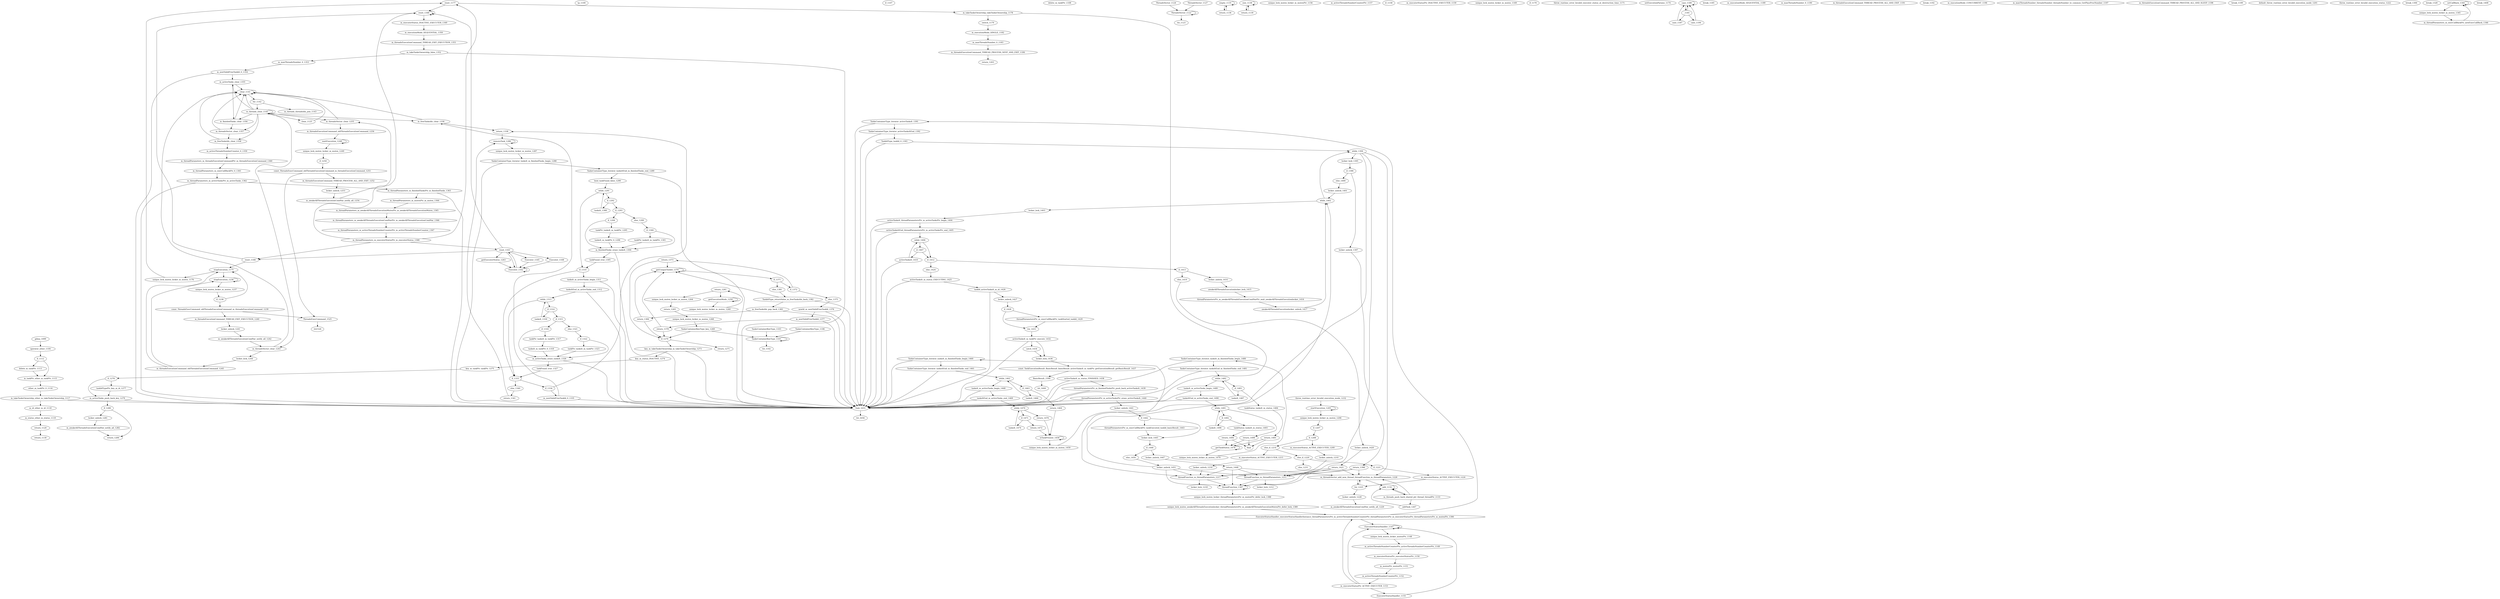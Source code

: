 strict digraph G {
gdma_1099;
tp_1100;
TasksContainerKeyType_1101;
TasksContainerKeyType_1103;
operator_other_1104;
TasksContainerKeyType_1106;
if_1107;
delete_m_taskPtr_1108;
if_1112;
delete_m_taskPtr_1113;
m_taskPtr_other_m_taskPtr_1115;
other_m_taskPtr_0_1116;
m_takeTasksOwnership_other_m_takeTasksOwnership_1117;
m_id_other_m_id_1118;
m_status_other_m_status_1119;
return_1120;
ThreadsVector_1122;
ThreadsVector_1124;
clear_1125;
ThreadsVector_1127;
return_1130;
add_1132;
m_threads_push_back_shared_ptr_thread_threadPtr_1133;
empty_1135;
return_1136;
size_1138;
return_1139;
clear_1141;
for_1142;
m_threads_threadsIdx_join_1143;
m_threads_clear_1145;
ExecuterStatusHandler_1147;
unique_lock_mutex_locker_mutexPtr_1148;
m_activeThreadsNumberCounterPtr_activeThreadsNumberCounterPtr_1149;
m_executerStatusPtr_executerStatusPtr_1150;
m_mutexPtr_mutexPtr_1151;
m_activeThreadsNumberCounterPtr_1152;
m_executerStatusPtr_ACTIVE_EXECUTER_1153;
ExecuterStatusHandler_1155;
unique_lock_mutex_locker_m_mutexPtr_1156;
m_activeThreadsNumberCounterPtr_1157;
if_1158;
m_executerStatusPtr_INACTIVE_EXECUTER_1159;
Executer_1162;
reset_1163;
Executer_1165;
reset_1166;
Executer_1168;
unique_lock_mutex_locker_m_mutex_1169;
if_1170;
throw_runtime_error_Invalid_executer_status_at_destruction_time_1171;
setExecutionParams_1174;
stopExecution_1175;
unique_lock_mutex_locker_m_mutex_1176;
reset_1177;
m_takeTasksOwnership_takeTasksOwnership_1178;
switch_1179;
case_1180;
m_executionMode_SINGLE_1182;
m_maxThreadsNumber_0_1183;
m_threadsExecutionCommand_THREAD_PROCESS_NEXT_AND_EXIT_1184;
break_1185;
case_1187;
m_executionMode_SEQUENTIAL_1189;
m_maxThreadsNumber_0_1190;
m_threadsExecutionCommand_THREAD_PROCESS_ALL_AND_EXIT_1191;
break_1192;
case_1194;
m_executionMode_CONCURRENT_1196;
m_maxThreadsNumber_threadsNumber_threadsNumber_te_common_GetPhysProcNumber_1197;
m_threadsExecutionCommand_THREAD_PROCESS_ALL_AND_SLEEP_1198;
break_1199;
default_throw_runtime_error_Invalid_execution_mode_1201;
return_1203;
startExecution_1205;
unique_lock_mutex_locker_m_mutex_1206;
if_1207;
if_1208;
m_executerStatus_ACTIVE_EXECUTER_1209;
locker_unlock_1210;
threadFunction_m_threadParameters_1211;
locker_lock_1212;
else_if_1214;
m_executerStatus_ACTIVE_EXECUTER_1215;
locker_unlock_1216;
threadFunction_m_threadParameters_1217;
locker_lock_1218;
else_if_1220;
if_1221;
throw_runtime_error_Invalid_execution_status_1222;
m_executerStatus_ACTIVE_EXECUTER_1224;
for_1225;
m_threadsVector_add_new_thread_threadFunction_m_threadParameters_1226;
locker_unlock_1228;
m_awakeAllThreadsExecutionCondVar_notify_all_1229;
else_1231;
throw_runtime_error_Invalid_execution_mode_1232;
stopExecution_1236;
unique_lock_mutex_locker_m_mutex_1237;
if_1238;
const_ThreadsExecCommand_oldThreadsExecutionCommand_m_threadsExecutionCommand_1239;
m_threadsExecutionCommand_THREAD_EXIT_EXECUTION_1240;
locker_unlock_1241;
m_awakeAllThreadsExecutionCondVar_notify_all_1242;
m_threadsVector_clear_1243;
locker_lock_1244;
m_threadsExecutionCommand_oldThreadsExecutionCommand_1245;
waitExecution_1248;
unique_lock_mutex_locker_m_mutex_1249;
if_1250;
const_ThreadsExecCommand_oldThreadsExecutionCommand_m_threadsExecutionCommand_1251;
m_threadsExecutionCommand_THREAD_PROCESS_ALL_AND_EXIT_1252;
locker_unlock_1253;
m_awakeAllThreadsExecutionCondVar_notify_all_1254;
m_threadsVector_clear_1255;
m_threadsExecutionCommand_oldThreadsExecutionCommand_1256;
getExecutionMode_1259;
unique_lock_mutex_locker_m_mutex_1260;
return_1261;
getExecuterStatus_1263;
unique_lock_mutex_locker_m_mutex_1264;
return_1265;
addTask_1267;
unique_lock_mutex_locker_m_mutex_1268;
TasksContainerKeyType_key_1269;
if_1270;
return_1271;
key_m_takeTasksOwnership_m_takeTasksOwnership_1273;
key_m_status_INACTIVE_1274;
key_m_taskPtr_taskPtr_1275;
if_1276;
taskIdTypePtr_key_m_id_1277;
m_activeTasks_push_back_key_1279;
if_1280;
locker_unlock_1281;
m_awakeAllThreadsExecutionCondVar_notify_all_1282;
return_1284;
removeTask_1286;
unique_lock_mutex_locker_m_mutex_1287;
TasksContainerType_iterator_tasksIt_m_finishedTasks_begin_1288;
TasksContainerType_iterator_tasksItEnd_m_finishedTasks_end_1289;
bool_taskFound_false_1290;
while_1291;
if_1292;
if_1293;
if_1294;
taskPtr_tasksIt_m_taskPtr_1295;
tasksIt_m_taskPtr_0_1296;
else_1299;
if_1300;
taskPtr_tasksIt_m_taskPtr_1301;
m_finishedTasks_erase_tasksIt_1304;
taskFound_true_1305;
break_1306;
tasksIt_1308;
if_1310;
tasksIt_m_activeTasks_begin_1311;
tasksItEnd_m_activeTasks_end_1312;
while_1313;
if_1314;
if_1315;
if_1316;
taskPtr_tasksIt_m_taskPtr_1317;
tasksIt_m_taskPtr_0_1318;
else_1321;
if_1322;
taskPtr_tasksIt_m_taskPtr_1323;
m_activeTasks_erase_tasksIt_1326;
taskFound_true_1327;
break_1328;
tasksIt_1330;
if_1333;
if_1334;
m_nextValidFreeTaskId_0_1335;
m_freeTasksIds_clear_1336;
return_1338;
else_1340;
return_1341;
setCallBack_1344;
unique_lock_mutex_locker_m_mutex_1345;
m_threadParameters_m_execCallBackPtr_newExecCallBack_1346;
reset_1348;
m_executerStatus_INACTIVE_EXECUTER_1349;
m_executionMode_SEQUENTIAL_1350;
m_threadsExecutionCommand_THREAD_EXIT_EXECUTION_1351;
m_takeTasksOwnership_false_1352;
m_maxThreadsNumber_0_1353;
m_nextValidFreeTaskId_0_1354;
m_activeTasks_clear_1355;
m_finishedTasks_clear_1356;
m_threadsVector_clear_1357;
m_freeTasksIds_clear_1358;
m_activeThreadsNumberCounter_0_1359;
m_threadParameters_m_threadsExecutionCommandPtr_m_threadsExecutionCommand_1360;
m_threadParameters_m_execCallBackPtr_0_1361;
m_threadParameters_m_activeTasksPtr_m_activeTasks_1362;
m_threadParameters_m_finishedTasksPtr_m_finishedTasks_1363;
m_threadParameters_m_mutexPtr_m_mutex_1364;
m_threadParameters_m_awakeAllThreadsExecutionMutexPtr_m_awakeAllThreadsExecutionMutex_1365;
m_threadParameters_m_awakeAllThreadsExecutionCondVarPtr_m_awakeAllThreadsExecutionCondVar_1366;
m_threadParameters_m_activeThreadsNumberCounterPtr_m_activeThreadsNumberCounter_1367;
m_threadParameters_m_executerStatusPtr_m_executerStatus_1368;
getUniqueTaskId_1370;
if_1371;
if_1372;
return_1373;
else_1375;
newId_m_nextValidFreeTaskId_1376;
m_nextValidFreeTaskId_1377;
return_1378;
else_1381;
TaskIdType_returnValue_m_freeTasksIds_back_1382;
m_freeTasksIds_pop_back_1383;
return_1384;
threadFunction_1387;
unique_lock_mutex_locker_threadParametersPtr_m_mutexPtr_defer_lock_1388;
unique_lock_mutex_awakeAllThreadsExecutionlocker_threadParametersPtr_m_awakeAllThreadsExecutionMutexPtr_defer_lock_1389;
ExecuterStatusHandler_executerStatusHandlerInstance_threadParametersPtr_m_activeThreadsNumberCounterPtr_threadParametersPtr_m_executerStatusPtr_threadParametersPtr_m_mutexPtr_1390;
TasksContainerType_iterator_activeTasksIt_1391;
TasksContainerType_iterator_activeTasksItEnd_1392;
TaskIdType_taskId_0_1393;
while_1394;
locker_lock_1395;
if_1396;
locker_unlock_1397;
return_1398;
else_1400;
locker_unlock_1401;
while_1402;
locker_lock_1403;
activeTasksIt_threadParametersPtr_m_activeTasksPtr_begin_1404;
activeTasksItEnd_threadParametersPtr_m_activeTasksPtr_end_1405;
while_1406;
if_1407;
break_1408;
activeTasksIt_1410;
if_1412;
if_1413;
locker_unlock_1414;
awakeAllThreadsExecutionlocker_lock_1415;
threadParametersPtr_m_awakeAllThreadsExecutionCondVarPtr_wait_awakeAllThreadsExecutionlocker_1416;
awakeAllThreadsExecutionlocker_unlock_1417;
else_1419;
locker_unlock_1420;
return_1421;
else_1424;
activeTasksIt_m_status_EXECUTING_1425;
taskId_activeTasksIt_m_id_1426;
locker_unlock_1427;
if_1428;
threadParametersPtr_m_execCallBackPtr_taskStarted_taskId_1429;
try_1431;
activeTasksIt_m_taskPtr_execute_1432;
catch_1434;
locker_lock_1436;
const_TaskExecutionResult_BasicResult_basicResult_activeTasksIt_m_taskPtr_getExecutionResult_getBasicResult_1437;
activeTasksIt_m_status_FINISHED_1438;
threadParametersPtr_m_finishedTasksPtr_push_back_activeTasksIt_1439;
threadParametersPtr_m_activeTasksPtr_erase_activeTasksIt_1440;
locker_unlock_1441;
if_1442;
threadParametersPtr_m_execCallBackPtr_taskExecuted_taskId_basicResult_1443;
locker_lock_1445;
if_1446;
locker_unlock_1447;
return_1448;
else_1450;
locker_unlock_1451;
isTaskPresent_1458;
unique_lock_mutex_locker_m_mutex_1459;
TasksContainerType_iterator_tasksIt_m_finishedTasks_begin_1460;
TasksContainerType_iterator_tasksItEnd_m_finishedTasks_end_1461;
while_1462;
if_1463;
return_1464;
tasksIt_1466;
tasksIt_m_activeTasks_begin_1468;
tasksItEnd_m_activeTasks_end_1469;
while_1470;
if_1471;
return_1472;
tasksIt_1474;
return_1476;
getTaskStatus_1478;
unique_lock_mutex_locker_m_mutex_1479;
TasksContainerType_iterator_tasksIt_m_finishedTasks_begin_1480;
TasksContainerType_iterator_tasksItEnd_m_finishedTasks_end_1481;
while_1482;
if_1483;
taskStatus_tasksIt_m_status_1484;
return_1485;
tasksIt_1487;
tasksIt_m_activeTasks_begin_1489;
tasksItEnd_m_activeTasks_end_1490;
while_1491;
if_1492;
taskStatus_tasksIt_m_status_1493;
return_1494;
tasksIt_1496;
return_1498;
Task_1655;
ThreadsExecCommand_1525;
BasicResult_1599;
final;
gdma_1099->operator_other_1104;
operator_other_1104->if_1112;
if_1112->delete_m_taskPtr_1113;
delete_m_taskPtr_1113->m_taskPtr_other_m_taskPtr_1115;
if_1112->m_taskPtr_other_m_taskPtr_1115;
m_taskPtr_other_m_taskPtr_1115->other_m_taskPtr_0_1116;
other_m_taskPtr_0_1116->m_takeTasksOwnership_other_m_takeTasksOwnership_1117;
m_takeTasksOwnership_other_m_takeTasksOwnership_1117->m_id_other_m_id_1118;
m_id_other_m_id_1118->m_status_other_m_status_1119;
m_status_other_m_status_1119->return_1120;
return_1120->return_1130;
for_1142->m_threads_threadsIdx_join_1143;
for_1142->m_threads_clear_1145;
unique_lock_mutex_locker_mutexPtr_1148->m_activeThreadsNumberCounterPtr_activeThreadsNumberCounterPtr_1149;
m_activeThreadsNumberCounterPtr_activeThreadsNumberCounterPtr_1149->m_executerStatusPtr_executerStatusPtr_1150;
m_executerStatusPtr_executerStatusPtr_1150->m_mutexPtr_mutexPtr_1151;
m_mutexPtr_mutexPtr_1151->m_activeThreadsNumberCounterPtr_1152;
m_activeThreadsNumberCounterPtr_1152->m_executerStatusPtr_ACTIVE_EXECUTER_1153;
m_executerStatus_INACTIVE_EXECUTER_1349->m_executionMode_SEQUENTIAL_1350;
m_executionMode_SEQUENTIAL_1350->m_threadsExecutionCommand_THREAD_EXIT_EXECUTION_1351;
m_threadsExecutionCommand_THREAD_EXIT_EXECUTION_1351->m_takeTasksOwnership_false_1352;
m_takeTasksOwnership_false_1352->m_maxThreadsNumber_0_1353;
m_maxThreadsNumber_0_1353->m_nextValidFreeTaskId_0_1354;
m_nextValidFreeTaskId_0_1354->m_activeTasks_clear_1355;
m_activeTasks_clear_1355->m_finishedTasks_clear_1356;
m_finishedTasks_clear_1356->m_threadsVector_clear_1357;
m_threadsVector_clear_1357->m_freeTasksIds_clear_1358;
m_freeTasksIds_clear_1358->m_activeThreadsNumberCounter_0_1359;
m_activeThreadsNumberCounter_0_1359->m_threadParameters_m_threadsExecutionCommandPtr_m_threadsExecutionCommand_1360;
m_threadParameters_m_threadsExecutionCommandPtr_m_threadsExecutionCommand_1360->m_threadParameters_m_execCallBackPtr_0_1361;
m_threadParameters_m_execCallBackPtr_0_1361->m_threadParameters_m_activeTasksPtr_m_activeTasks_1362;
m_threadParameters_m_activeTasksPtr_m_activeTasks_1362->m_threadParameters_m_finishedTasksPtr_m_finishedTasks_1363;
m_threadParameters_m_finishedTasksPtr_m_finishedTasks_1363->m_threadParameters_m_mutexPtr_m_mutex_1364;
m_threadParameters_m_mutexPtr_m_mutex_1364->m_threadParameters_m_awakeAllThreadsExecutionMutexPtr_m_awakeAllThreadsExecutionMutex_1365;
m_threadParameters_m_awakeAllThreadsExecutionMutexPtr_m_awakeAllThreadsExecutionMutex_1365->m_threadParameters_m_awakeAllThreadsExecutionCondVarPtr_m_awakeAllThreadsExecutionCondVar_1366;
m_threadParameters_m_awakeAllThreadsExecutionCondVarPtr_m_awakeAllThreadsExecutionCondVar_1366->m_threadParameters_m_activeThreadsNumberCounterPtr_m_activeThreadsNumberCounter_1367;
m_threadParameters_m_activeThreadsNumberCounterPtr_m_activeThreadsNumberCounter_1367->m_threadParameters_m_executerStatusPtr_m_executerStatus_1368;
reset_1163->reset_1166;
m_threadParameters_m_executerStatusPtr_m_executerStatus_1368->reset_1166;
reset_1166->stopExecution_1175;
unique_lock_mutex_locker_m_mutex_1237->if_1238;
if_1238->const_ThreadsExecCommand_oldThreadsExecutionCommand_m_threadsExecutionCommand_1239;
const_ThreadsExecCommand_oldThreadsExecutionCommand_m_threadsExecutionCommand_1239->m_threadsExecutionCommand_THREAD_EXIT_EXECUTION_1240;
m_threadsExecutionCommand_THREAD_EXIT_EXECUTION_1240->locker_unlock_1241;
locker_unlock_1241->m_awakeAllThreadsExecutionCondVar_notify_all_1242;
m_awakeAllThreadsExecutionCondVar_notify_all_1242->m_threadsVector_clear_1243;
m_threadsVector_clear_1243->locker_lock_1244;
locker_lock_1244->m_threadsExecutionCommand_oldThreadsExecutionCommand_1245;
m_threadsExecutionCommand_oldThreadsExecutionCommand_1245->stopExecution_1175;
if_1238->stopExecution_1175;
stopExecution_1175->unique_lock_mutex_locker_m_mutex_1176;
unique_lock_mutex_locker_m_mutex_1176->reset_1177;
m_threadParameters_m_executerStatusPtr_m_executerStatus_1368->reset_1177;
reset_1177->m_takeTasksOwnership_takeTasksOwnership_1178;
m_takeTasksOwnership_takeTasksOwnership_1178->switch_1179;
switch_1179->m_executionMode_SINGLE_1182;
m_executionMode_SINGLE_1182->m_maxThreadsNumber_0_1183;
m_maxThreadsNumber_0_1183->m_threadsExecutionCommand_THREAD_PROCESS_NEXT_AND_EXIT_1184;
m_threadsExecutionCommand_THREAD_PROCESS_NEXT_AND_EXIT_1184->return_1203;
unique_lock_mutex_locker_m_mutex_1206->if_1207;
if_1207->if_1208;
if_1208->m_executerStatus_ACTIVE_EXECUTER_1209;
m_executerStatus_ACTIVE_EXECUTER_1209->locker_unlock_1210;
locker_unlock_1210->threadFunction_m_threadParameters_1211;
unique_lock_mutex_locker_threadParametersPtr_m_mutexPtr_defer_lock_1388->unique_lock_mutex_awakeAllThreadsExecutionlocker_threadParametersPtr_m_awakeAllThreadsExecutionMutexPtr_defer_lock_1389;
unique_lock_mutex_awakeAllThreadsExecutionlocker_threadParametersPtr_m_awakeAllThreadsExecutionMutexPtr_defer_lock_1389->ExecuterStatusHandler_executerStatusHandlerInstance_threadParametersPtr_m_activeThreadsNumberCounterPtr_threadParametersPtr_m_executerStatusPtr_threadParametersPtr_m_mutexPtr_1390;
ExecuterStatusHandler_executerStatusHandlerInstance_threadParametersPtr_m_activeThreadsNumberCounterPtr_threadParametersPtr_m_executerStatusPtr_threadParametersPtr_m_mutexPtr_1390->TasksContainerType_iterator_activeTasksIt_1391;
TasksContainerType_iterator_activeTasksIt_1391->TasksContainerType_iterator_activeTasksItEnd_1392;
TasksContainerType_iterator_activeTasksItEnd_1392->TaskIdType_taskId_0_1393;
TaskIdType_taskId_0_1393->while_1394;
while_1394->locker_lock_1395;
locker_lock_1395->if_1396;
if_1396->locker_unlock_1397;
locker_unlock_1397->return_1398;
if_1396->else_1400;
else_1400->locker_unlock_1401;
locker_unlock_1401->while_1402;
while_1402->locker_lock_1403;
locker_lock_1403->activeTasksIt_threadParametersPtr_m_activeTasksPtr_begin_1404;
activeTasksIt_threadParametersPtr_m_activeTasksPtr_begin_1404->activeTasksItEnd_threadParametersPtr_m_activeTasksPtr_end_1405;
activeTasksItEnd_threadParametersPtr_m_activeTasksPtr_end_1405->while_1406;
while_1406->if_1407;
if_1407->activeTasksIt_1410;
activeTasksIt_1410->while_1406;
while_1406->if_1412;
if_1407->if_1412;
if_1412->if_1413;
if_1413->locker_unlock_1414;
locker_unlock_1414->awakeAllThreadsExecutionlocker_lock_1415;
awakeAllThreadsExecutionlocker_lock_1415->threadParametersPtr_m_awakeAllThreadsExecutionCondVarPtr_wait_awakeAllThreadsExecutionlocker_1416;
threadParametersPtr_m_awakeAllThreadsExecutionCondVarPtr_wait_awakeAllThreadsExecutionlocker_1416->awakeAllThreadsExecutionlocker_unlock_1417;
if_1413->else_1419;
else_1419->locker_unlock_1420;
locker_unlock_1420->return_1421;
if_1412->else_1424;
else_1424->activeTasksIt_m_status_EXECUTING_1425;
activeTasksIt_m_status_EXECUTING_1425->taskId_activeTasksIt_m_id_1426;
taskId_activeTasksIt_m_id_1426->locker_unlock_1427;
locker_unlock_1427->if_1428;
if_1428->threadParametersPtr_m_execCallBackPtr_taskStarted_taskId_1429;
threadParametersPtr_m_execCallBackPtr_taskStarted_taskId_1429->try_1431;
if_1428->try_1431;
try_1431->activeTasksIt_m_taskPtr_execute_1432;
activeTasksIt_m_taskPtr_execute_1432->catch_1434;
activeTasksIt_m_taskPtr_execute_1432->locker_lock_1436;
catch_1434->locker_lock_1436;
locker_lock_1436->const_TaskExecutionResult_BasicResult_basicResult_activeTasksIt_m_taskPtr_getExecutionResult_getBasicResult_1437;
const_TaskExecutionResult_BasicResult_basicResult_activeTasksIt_m_taskPtr_getExecutionResult_getBasicResult_1437->activeTasksIt_m_status_FINISHED_1438;
activeTasksIt_m_status_FINISHED_1438->threadParametersPtr_m_finishedTasksPtr_push_back_activeTasksIt_1439;
threadParametersPtr_m_finishedTasksPtr_push_back_activeTasksIt_1439->threadParametersPtr_m_activeTasksPtr_erase_activeTasksIt_1440;
threadParametersPtr_m_activeTasksPtr_erase_activeTasksIt_1440->locker_unlock_1441;
locker_unlock_1441->if_1442;
if_1442->threadParametersPtr_m_execCallBackPtr_taskExecuted_taskId_basicResult_1443;
threadParametersPtr_m_execCallBackPtr_taskExecuted_taskId_basicResult_1443->locker_lock_1445;
if_1442->locker_lock_1445;
locker_lock_1445->if_1446;
if_1446->locker_unlock_1447;
locker_unlock_1447->return_1448;
if_1446->else_1450;
else_1450->locker_unlock_1451;
awakeAllThreadsExecutionlocker_unlock_1417->while_1402;
locker_unlock_1451->while_1402;
while_1402->while_1394;
while_1394->threadFunction_m_threadParameters_1211;
return_1398->threadFunction_m_threadParameters_1211;
return_1421->threadFunction_m_threadParameters_1211;
return_1448->threadFunction_m_threadParameters_1211;
threadFunction_m_threadParameters_1211->locker_lock_1212;
if_1208->else_if_1214;
else_if_1214->m_executerStatus_ACTIVE_EXECUTER_1215;
m_executerStatus_ACTIVE_EXECUTER_1215->locker_unlock_1216;
locker_unlock_1216->threadFunction_m_threadParameters_1217;
while_1394->threadFunction_m_threadParameters_1217;
return_1398->threadFunction_m_threadParameters_1217;
return_1421->threadFunction_m_threadParameters_1217;
return_1448->threadFunction_m_threadParameters_1217;
threadFunction_m_threadParameters_1217->locker_lock_1218;
else_if_1214->else_if_1220;
else_if_1220->if_1221;
if_1221->m_executerStatus_ACTIVE_EXECUTER_1224;
if_1221->m_executerStatus_ACTIVE_EXECUTER_1224;
m_executerStatus_ACTIVE_EXECUTER_1224->for_1225;
for_1225->m_threadsVector_add_new_thread_threadFunction_m_threadParameters_1226;
while_1394->m_threadsVector_add_new_thread_threadFunction_m_threadParameters_1226;
return_1398->m_threadsVector_add_new_thread_threadFunction_m_threadParameters_1226;
return_1421->m_threadsVector_add_new_thread_threadFunction_m_threadParameters_1226;
return_1448->m_threadsVector_add_new_thread_threadFunction_m_threadParameters_1226;
m_threadsVector_add_new_thread_threadFunction_m_threadParameters_1226->for_1225;
for_1225->locker_unlock_1228;
locker_unlock_1228->m_awakeAllThreadsExecutionCondVar_notify_all_1229;
else_if_1220->else_1231;
unique_lock_mutex_locker_m_mutex_1249->if_1250;
if_1250->const_ThreadsExecCommand_oldThreadsExecutionCommand_m_threadsExecutionCommand_1251;
const_ThreadsExecCommand_oldThreadsExecutionCommand_m_threadsExecutionCommand_1251->m_threadsExecutionCommand_THREAD_PROCESS_ALL_AND_EXIT_1252;
m_threadsExecutionCommand_THREAD_PROCESS_ALL_AND_EXIT_1252->locker_unlock_1253;
locker_unlock_1253->m_awakeAllThreadsExecutionCondVar_notify_all_1254;
m_awakeAllThreadsExecutionCondVar_notify_all_1254->m_threadsVector_clear_1255;
m_threadsVector_clear_1255->m_threadsExecutionCommand_oldThreadsExecutionCommand_1256;
unique_lock_mutex_locker_m_mutex_1260->return_1261;
return_1261->unique_lock_mutex_locker_m_mutex_1264;
unique_lock_mutex_locker_m_mutex_1264->return_1265;
return_1265->unique_lock_mutex_locker_m_mutex_1268;
unique_lock_mutex_locker_m_mutex_1268->TasksContainerKeyType_key_1269;
TasksContainerKeyType_key_1269->if_1270;
if_1371->if_1372;
if_1372->return_1373;
if_1372->else_1375;
else_1375->newId_m_nextValidFreeTaskId_1376;
newId_m_nextValidFreeTaskId_1376->m_nextValidFreeTaskId_1377;
m_nextValidFreeTaskId_1377->return_1378;
if_1371->else_1381;
else_1381->TaskIdType_returnValue_m_freeTasksIds_back_1382;
TaskIdType_returnValue_m_freeTasksIds_back_1382->m_freeTasksIds_pop_back_1383;
m_freeTasksIds_pop_back_1383->return_1384;
return_1373->if_1270;
return_1378->if_1270;
return_1384->if_1270;
if_1270->return_1271;
if_1270->key_m_takeTasksOwnership_m_takeTasksOwnership_1273;
key_m_takeTasksOwnership_m_takeTasksOwnership_1273->key_m_status_INACTIVE_1274;
key_m_status_INACTIVE_1274->key_m_taskPtr_taskPtr_1275;
key_m_taskPtr_taskPtr_1275->if_1276;
if_1276->taskIdTypePtr_key_m_id_1277;
taskIdTypePtr_key_m_id_1277->m_activeTasks_push_back_key_1279;
if_1276->m_activeTasks_push_back_key_1279;
m_activeTasks_push_back_key_1279->if_1280;
if_1280->locker_unlock_1281;
locker_unlock_1281->m_awakeAllThreadsExecutionCondVar_notify_all_1282;
m_awakeAllThreadsExecutionCondVar_notify_all_1282->return_1284;
if_1280->return_1284;
unique_lock_mutex_locker_m_mutex_1287->TasksContainerType_iterator_tasksIt_m_finishedTasks_begin_1288;
TasksContainerType_iterator_tasksIt_m_finishedTasks_begin_1288->TasksContainerType_iterator_tasksItEnd_m_finishedTasks_end_1289;
TasksContainerType_iterator_tasksItEnd_m_finishedTasks_end_1289->bool_taskFound_false_1290;
bool_taskFound_false_1290->while_1291;
while_1291->if_1292;
if_1292->if_1293;
if_1293->if_1294;
if_1294->taskPtr_tasksIt_m_taskPtr_1295;
taskPtr_tasksIt_m_taskPtr_1295->tasksIt_m_taskPtr_0_1296;
if_1293->else_1299;
else_1299->if_1300;
if_1300->taskPtr_tasksIt_m_taskPtr_1301;
tasksIt_m_taskPtr_0_1296->m_finishedTasks_erase_tasksIt_1304;
if_1294->m_finishedTasks_erase_tasksIt_1304;
taskPtr_tasksIt_m_taskPtr_1301->m_finishedTasks_erase_tasksIt_1304;
if_1300->m_finishedTasks_erase_tasksIt_1304;
m_finishedTasks_erase_tasksIt_1304->taskFound_true_1305;
if_1292->tasksIt_1308;
tasksIt_1308->while_1291;
while_1291->if_1310;
taskFound_true_1305->if_1310;
if_1310->tasksIt_m_activeTasks_begin_1311;
tasksIt_m_activeTasks_begin_1311->tasksItEnd_m_activeTasks_end_1312;
tasksItEnd_m_activeTasks_end_1312->while_1313;
while_1313->if_1314;
if_1314->if_1315;
if_1315->if_1316;
if_1316->taskPtr_tasksIt_m_taskPtr_1317;
taskPtr_tasksIt_m_taskPtr_1317->tasksIt_m_taskPtr_0_1318;
if_1315->else_1321;
else_1321->if_1322;
if_1322->taskPtr_tasksIt_m_taskPtr_1323;
tasksIt_m_taskPtr_0_1318->m_activeTasks_erase_tasksIt_1326;
if_1316->m_activeTasks_erase_tasksIt_1326;
taskPtr_tasksIt_m_taskPtr_1323->m_activeTasks_erase_tasksIt_1326;
if_1322->m_activeTasks_erase_tasksIt_1326;
m_activeTasks_erase_tasksIt_1326->taskFound_true_1327;
if_1314->tasksIt_1330;
tasksIt_1330->while_1313;
while_1313->if_1333;
taskFound_true_1327->if_1333;
if_1310->if_1333;
if_1333->if_1334;
if_1334->m_nextValidFreeTaskId_0_1335;
m_nextValidFreeTaskId_0_1335->m_freeTasksIds_clear_1336;
m_freeTasksIds_clear_1336->return_1338;
if_1334->return_1338;
if_1333->else_1340;
else_1340->return_1341;
unique_lock_mutex_locker_m_mutex_1345->m_threadParameters_m_execCallBackPtr_newExecCallBack_1346;
unique_lock_mutex_locker_m_mutex_1459->TasksContainerType_iterator_tasksIt_m_finishedTasks_begin_1460;
TasksContainerType_iterator_tasksIt_m_finishedTasks_begin_1460->TasksContainerType_iterator_tasksItEnd_m_finishedTasks_end_1461;
TasksContainerType_iterator_tasksItEnd_m_finishedTasks_end_1461->while_1462;
while_1462->if_1463;
if_1463->return_1464;
if_1463->tasksIt_1466;
tasksIt_1466->while_1462;
while_1462->tasksIt_m_activeTasks_begin_1468;
tasksIt_m_activeTasks_begin_1468->tasksItEnd_m_activeTasks_end_1469;
tasksItEnd_m_activeTasks_end_1469->while_1470;
while_1470->if_1471;
if_1471->return_1472;
if_1471->tasksIt_1474;
tasksIt_1474->while_1470;
while_1470->return_1476;
unique_lock_mutex_locker_m_mutex_1479->TasksContainerType_iterator_tasksIt_m_finishedTasks_begin_1480;
TasksContainerType_iterator_tasksIt_m_finishedTasks_begin_1480->TasksContainerType_iterator_tasksItEnd_m_finishedTasks_end_1481;
TasksContainerType_iterator_tasksItEnd_m_finishedTasks_end_1481->while_1482;
while_1482->if_1483;
if_1483->taskStatus_tasksIt_m_status_1484;
taskStatus_tasksIt_m_status_1484->return_1485;
if_1483->tasksIt_1487;
tasksIt_1487->while_1482;
while_1482->tasksIt_m_activeTasks_begin_1489;
tasksIt_m_activeTasks_begin_1489->tasksItEnd_m_activeTasks_end_1490;
tasksItEnd_m_activeTasks_end_1490->while_1491;
while_1491->if_1492;
if_1492->taskStatus_tasksIt_m_status_1493;
taskStatus_tasksIt_m_status_1493->return_1494;
if_1492->tasksIt_1496;
tasksIt_1496->while_1491;
while_1491->return_1498;
return_1485->final;
return_1494->final;
return_1498->final;
TasksContainerKeyType_1101->AA_1102;
TasksContainerKeyType_1101->TasksContainerKeyType_1101;
TasksContainerKeyType_1103->TasksContainerKeyType_1101;
TasksContainerKeyType_1106->TasksContainerKeyType_1101;
Task_1655->AA_1656;
m_takeTasksOwnership_other_m_takeTasksOwnership_1117->Task_1655;
ThreadsVector_1122->AA_1123;
ThreadsVector_1122->ThreadsVector_1122;
ThreadsVector_1124->ThreadsVector_1122;
clear_1141->for_1142;
clear_1125->clear_1141;
m_threads_clear_1145->clear_1125;
ThreadsVector_1127->ThreadsVector_1122;
add_1132->m_threads_push_back_shared_ptr_thread_threadPtr_1133;
add_1132->add_1132;
m_threads_push_back_shared_ptr_thread_threadPtr_1133->add_1132;
empty_1135->return_1136;
empty_1135->empty_1135;
return_1136->empty_1135;
size_1138->return_1139;
size_1138->size_1138;
return_1139->size_1138;
clear_1141->clear_1141;
m_threads_clear_1145->clear_1141;
m_threads_clear_1145->clear_1141;
m_threads_clear_1145->m_threads_clear_1145;
ExecuterStatusHandler_1147->unique_lock_mutex_locker_mutexPtr_1148;
ExecuterStatusHandler_1147->ExecuterStatusHandler_1147;
m_executerStatusPtr_ACTIVE_EXECUTER_1153->ExecuterStatusHandler_1147;
ExecuterStatusHandler_1155->ExecuterStatusHandler_1147;
m_executerStatusPtr_ACTIVE_EXECUTER_1153->ExecuterStatusHandler_1155;
Executer_1162->reset_1163;
Executer_1162->Executer_1162;
reset_1163->Executer_1162;
reset_1348->m_executerStatus_INACTIVE_EXECUTER_1349;
reset_1163->reset_1348;
m_threadParameters_m_executerStatusPtr_m_executerStatus_1368->reset_1163;
Executer_1165->Executer_1162;
reset_1163->Executer_1165;
reset_1166->reset_1348;
m_threadParameters_m_executerStatusPtr_m_executerStatus_1368->reset_1166;
Executer_1168->Executer_1162;
reset_1163->Executer_1168;
stopExecution_1236->unique_lock_mutex_locker_m_mutex_1237;
stopExecution_1175->stopExecution_1236;
m_threadsExecutionCommand_oldThreadsExecutionCommand_1245->stopExecution_1175;
reset_1177->reset_1348;
m_threadParameters_m_executerStatusPtr_m_executerStatus_1368->reset_1177;
m_takeTasksOwnership_takeTasksOwnership_1178->Task_1655;
case_1180->_1181;
case_1180->case_1180;
_1181->case_1180;
case_1187->case_1180;
_1181->case_1187;
case_1194->case_1180;
_1181->case_1194;
startExecution_1205->unique_lock_mutex_locker_m_mutex_1206;
startExecution_1205->startExecution_1205;
throw_runtime_error_Invalid_execution_mode_1232->startExecution_1205;
threadFunction_1387->unique_lock_mutex_locker_threadParametersPtr_m_mutexPtr_defer_lock_1388;
threadFunction_m_threadParameters_1211->threadFunction_1387;
return_1398->threadFunction_m_threadParameters_1211;
return_1421->threadFunction_m_threadParameters_1211;
return_1448->threadFunction_m_threadParameters_1211;
locker_unlock_1451->threadFunction_m_threadParameters_1211;
threadFunction_m_threadParameters_1217->threadFunction_1387;
return_1398->threadFunction_m_threadParameters_1217;
return_1421->threadFunction_m_threadParameters_1217;
return_1448->threadFunction_m_threadParameters_1217;
locker_unlock_1451->threadFunction_m_threadParameters_1217;
m_threadsVector_add_new_thread_threadFunction_m_threadParameters_1226->add_1132;
m_threads_push_back_shared_ptr_thread_threadPtr_1133->m_threadsVector_add_new_thread_threadFunction_m_threadParameters_1226;
stopExecution_1236->stopExecution_1236;
m_threadsExecutionCommand_oldThreadsExecutionCommand_1245->stopExecution_1236;
ThreadsExecCommand_1525->AA1526;
const_ThreadsExecCommand_oldThreadsExecutionCommand_m_threadsExecutionCommand_1239->ThreadsExecCommand_1525;
m_threadsVector_clear_1243->clear_1141;
m_threads_clear_1145->m_threadsVector_clear_1243;
waitExecution_1248->unique_lock_mutex_locker_m_mutex_1249;
waitExecution_1248->waitExecution_1248;
m_threadsExecutionCommand_oldThreadsExecutionCommand_1256->waitExecution_1248;
const_ThreadsExecCommand_oldThreadsExecutionCommand_m_threadsExecutionCommand_1251->ThreadsExecCommand_1525;
m_threadsVector_clear_1255->clear_1141;
m_threads_clear_1145->m_threadsVector_clear_1255;
getExecutionMode_1259->unique_lock_mutex_locker_m_mutex_1260;
getExecutionMode_1259->getExecutionMode_1259;
return_1261->getExecutionMode_1259;
getExecuterStatus_1263->Executer_1162;
reset_1163->getExecuterStatus_1263;
addTask_1267->add_1132;
m_threads_push_back_shared_ptr_thread_threadPtr_1133->addTask_1267;
TasksContainerKeyType_key_1269->TasksContainerKeyType_1101;
key_m_takeTasksOwnership_m_takeTasksOwnership_1273->Task_1655;
m_activeTasks_push_back_key_1279->Task_1655;
removeTask_1286->unique_lock_mutex_locker_m_mutex_1287;
removeTask_1286->removeTask_1286;
return_1338->removeTask_1286;
return_1341->removeTask_1286;
TasksContainerType_iterator_tasksIt_m_finishedTasks_begin_1288->Task_1655;
TasksContainerType_iterator_tasksItEnd_m_finishedTasks_end_1289->Task_1655;
m_finishedTasks_erase_tasksIt_1304->Task_1655;
tasksIt_m_activeTasks_begin_1311->Task_1655;
tasksItEnd_m_activeTasks_end_1312->Task_1655;
m_activeTasks_erase_tasksIt_1326->Task_1655;
m_nextValidFreeTaskId_0_1335->Task_1655;
m_freeTasksIds_clear_1336->clear_1141;
m_threads_clear_1145->m_freeTasksIds_clear_1336;
setCallBack_1344->unique_lock_mutex_locker_m_mutex_1345;
setCallBack_1344->setCallBack_1344;
m_threadParameters_m_execCallBackPtr_newExecCallBack_1346->setCallBack_1344;
reset_1348->reset_1348;
m_threadParameters_m_executerStatusPtr_m_executerStatus_1368->reset_1348;
m_takeTasksOwnership_false_1352->Task_1655;
m_nextValidFreeTaskId_0_1354->Task_1655;
m_activeTasks_clear_1355->clear_1141;
m_threads_clear_1145->m_activeTasks_clear_1355;
m_finishedTasks_clear_1356->clear_1141;
m_threads_clear_1145->m_finishedTasks_clear_1356;
m_threadsVector_clear_1357->clear_1141;
m_threads_clear_1145->m_threadsVector_clear_1357;
m_freeTasksIds_clear_1358->clear_1141;
m_threads_clear_1145->m_freeTasksIds_clear_1358;
m_threadParameters_m_activeTasksPtr_m_activeTasks_1362->Task_1655;
m_threadParameters_m_finishedTasksPtr_m_finishedTasks_1363->Task_1655;
getUniqueTaskId_1370->if_1371;
getUniqueTaskId_1370->getUniqueTaskId_1370;
return_1373->getUniqueTaskId_1370;
return_1378->getUniqueTaskId_1370;
TaskIdType_returnValue_m_freeTasksIds_back_1382->getUniqueTaskId_1370;
return_1384->getUniqueTaskId_1370;
newId_m_nextValidFreeTaskId_1376->Task_1655;
m_nextValidFreeTaskId_1377->Task_1655;
TaskIdType_returnValue_m_freeTasksIds_back_1382->Task_1655;
m_freeTasksIds_pop_back_1383->Task_1655;
threadFunction_1387->threadFunction_1387;
return_1398->threadFunction_1387;
return_1421->threadFunction_1387;
return_1448->threadFunction_1387;
locker_unlock_1451->threadFunction_1387;
ExecuterStatusHandler_executerStatusHandlerInstance_threadParametersPtr_m_activeThreadsNumberCounterPtr_threadParametersPtr_m_executerStatusPtr_threadParametersPtr_m_mutexPtr_1390->ExecuterStatusHandler_1147;
m_executerStatusPtr_ACTIVE_EXECUTER_1153->ExecuterStatusHandler_executerStatusHandlerInstance_threadParametersPtr_m_activeThreadsNumberCounterPtr_threadParametersPtr_m_executerStatusPtr_threadParametersPtr_m_mutexPtr_1390;
TasksContainerType_iterator_activeTasksIt_1391->Task_1655;
TasksContainerType_iterator_activeTasksItEnd_1392->Task_1655;
TaskIdType_taskId_0_1393->Task_1655;
activeTasksIt_threadParametersPtr_m_activeTasksPtr_begin_1404->Task_1655;
activeTasksItEnd_threadParametersPtr_m_activeTasksPtr_end_1405->Task_1655;
activeTasksIt_1410->Task_1655;
activeTasksIt_m_status_EXECUTING_1425->Task_1655;
taskId_activeTasksIt_m_id_1426->Task_1655;
activeTasksIt_m_taskPtr_execute_1432->Task_1655;
BasicResult_1599->AA_1600;
const_TaskExecutionResult_BasicResult_basicResult_activeTasksIt_m_taskPtr_getExecutionResult_getBasicResult_1437->BasicResult_1599;
activeTasksIt_m_status_FINISHED_1438->Task_1655;
threadParametersPtr_m_finishedTasksPtr_push_back_activeTasksIt_1439->Task_1655;
threadParametersPtr_m_activeTasksPtr_erase_activeTasksIt_1440->Task_1655;
isTaskPresent_1458->unique_lock_mutex_locker_m_mutex_1459;
isTaskPresent_1458->isTaskPresent_1458;
return_1464->isTaskPresent_1458;
return_1472->isTaskPresent_1458;
return_1476->isTaskPresent_1458;
TasksContainerType_iterator_tasksIt_m_finishedTasks_begin_1460->Task_1655;
TasksContainerType_iterator_tasksItEnd_m_finishedTasks_end_1461->Task_1655;
tasksIt_m_activeTasks_begin_1468->Task_1655;
tasksItEnd_m_activeTasks_end_1469->Task_1655;
getTaskStatus_1478->unique_lock_mutex_locker_m_mutex_1479;
getTaskStatus_1478->getTaskStatus_1478;
return_1485->getTaskStatus_1478;
return_1494->getTaskStatus_1478;
return_1498->getTaskStatus_1478;
TasksContainerType_iterator_tasksIt_m_finishedTasks_begin_1480->Task_1655;
TasksContainerType_iterator_tasksItEnd_m_finishedTasks_end_1481->Task_1655;
tasksIt_m_activeTasks_begin_1489->Task_1655;
tasksItEnd_m_activeTasks_end_1490->Task_1655;
}
